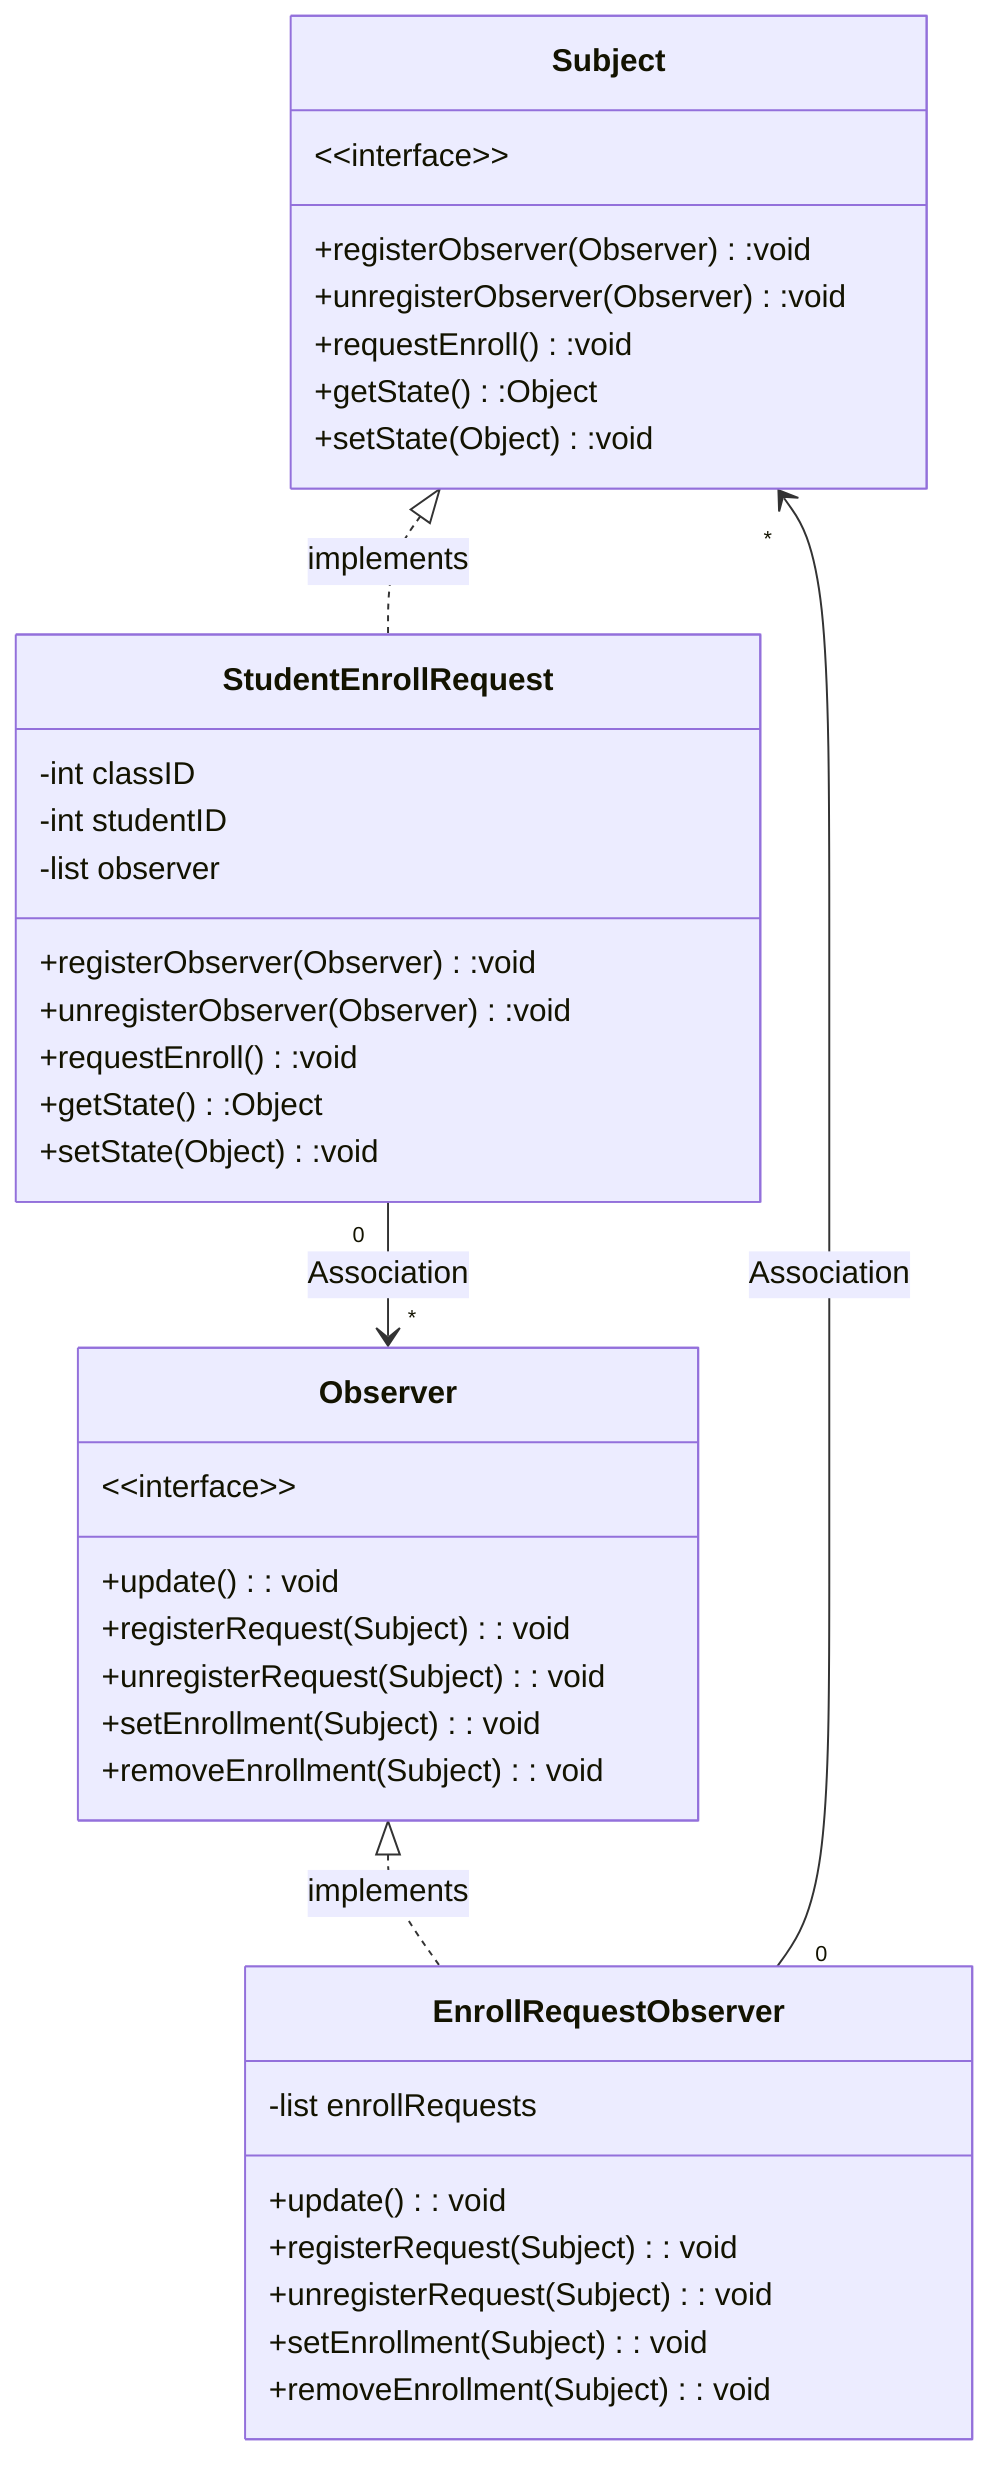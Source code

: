 classDiagram
    Subject <|.. StudentEnrollRequest: implements
    Observer <|.. EnrollRequestObserver: implements
    StudentEnrollRequest "0" --> "*" Observer : Association
    EnrollRequestObserver "0" --> "*" Subject : Association
    class Observer{
        &lt;&lt;interface&gt;&gt;
        +update(): void
        +registerRequest(Subject): void
        +unregisterRequest(Subject): void
        +setEnrollment(Subject): void
        +removeEnrollment(Subject): void
    }
    class EnrollRequestObserver{
        -list enrollRequests
        +update(): void
        +registerRequest(Subject): void
        +unregisterRequest(Subject): void
        +setEnrollment(Subject): void
        +removeEnrollment(Subject): void
    }
    class Subject{
        &lt;&lt;interface&gt;&gt;
        +registerObserver(Observer):void
        +unregisterObserver(Observer):void
        +requestEnroll():void
        +getState():Object
        +setState(Object):void
    }
    class StudentEnrollRequest{
        -int classID
        -int studentID
        -list observer
        +registerObserver(Observer):void
        +unregisterObserver(Observer):void
        +requestEnroll():void
        +getState():Object
        +setState(Object):void
    }